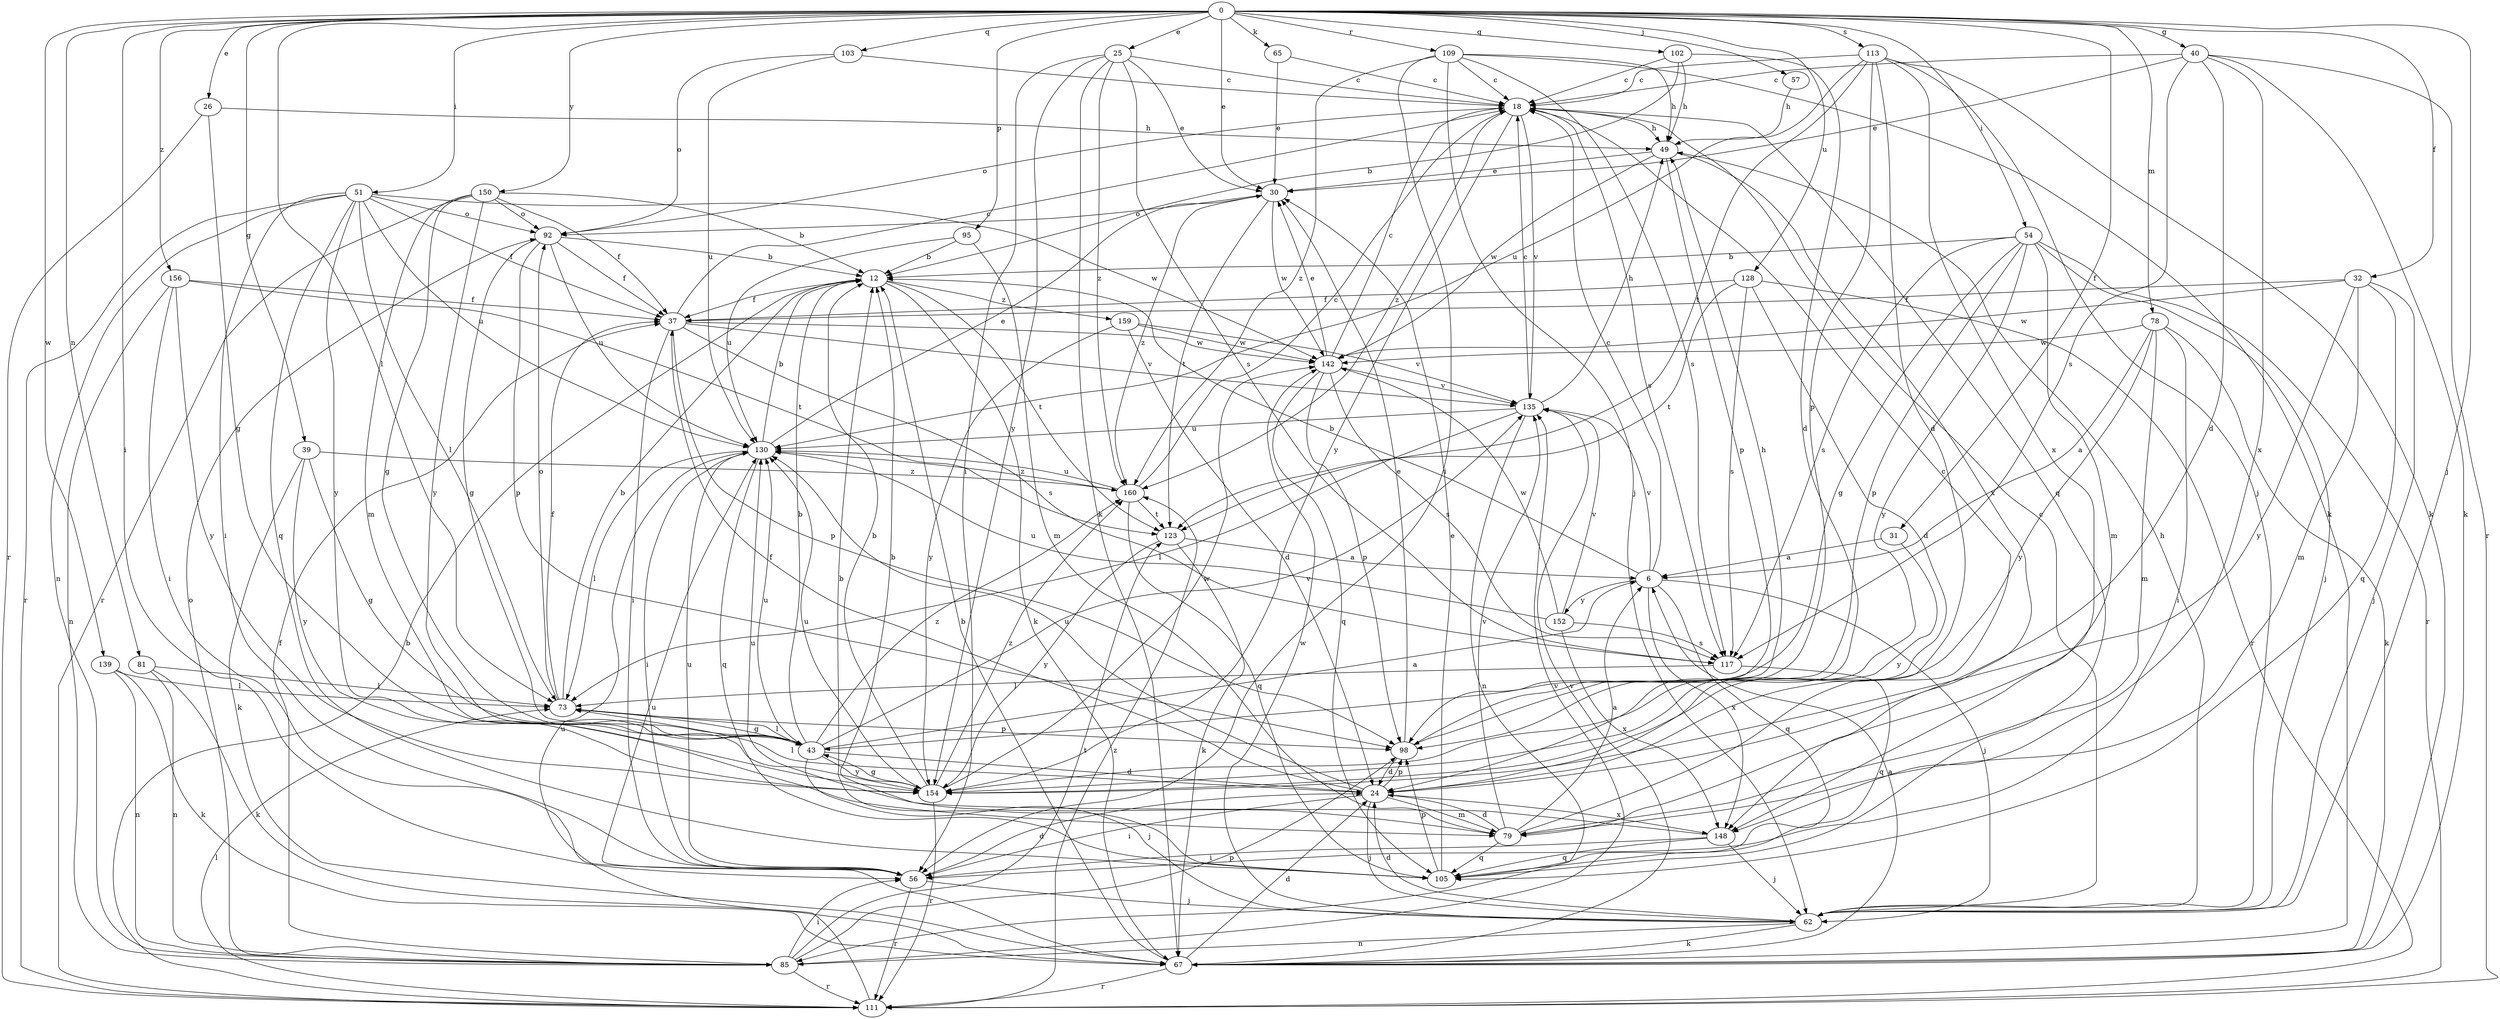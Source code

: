 strict digraph  {
0;
6;
12;
18;
24;
25;
26;
30;
31;
32;
37;
39;
40;
43;
49;
51;
54;
56;
57;
62;
65;
67;
73;
78;
79;
81;
85;
92;
95;
98;
102;
103;
105;
109;
111;
113;
117;
123;
128;
130;
135;
139;
142;
148;
150;
152;
154;
156;
159;
160;
0 -> 25  [label=e];
0 -> 26  [label=e];
0 -> 30  [label=e];
0 -> 31  [label=f];
0 -> 32  [label=f];
0 -> 39  [label=g];
0 -> 40  [label=g];
0 -> 51  [label=i];
0 -> 54  [label=i];
0 -> 56  [label=i];
0 -> 57  [label=j];
0 -> 62  [label=j];
0 -> 65  [label=k];
0 -> 73  [label=l];
0 -> 78  [label=m];
0 -> 81  [label=n];
0 -> 95  [label=p];
0 -> 102  [label=q];
0 -> 103  [label=q];
0 -> 109  [label=r];
0 -> 113  [label=s];
0 -> 128  [label=u];
0 -> 139  [label=w];
0 -> 150  [label=y];
0 -> 156  [label=z];
6 -> 12  [label=b];
6 -> 18  [label=c];
6 -> 62  [label=j];
6 -> 105  [label=q];
6 -> 135  [label=v];
6 -> 148  [label=x];
6 -> 152  [label=y];
12 -> 37  [label=f];
12 -> 67  [label=k];
12 -> 123  [label=t];
12 -> 159  [label=z];
18 -> 49  [label=h];
18 -> 92  [label=o];
18 -> 105  [label=q];
18 -> 117  [label=s];
18 -> 135  [label=v];
18 -> 154  [label=y];
18 -> 160  [label=z];
24 -> 37  [label=f];
24 -> 56  [label=i];
24 -> 62  [label=j];
24 -> 73  [label=l];
24 -> 79  [label=m];
24 -> 98  [label=p];
24 -> 130  [label=u];
24 -> 148  [label=x];
25 -> 18  [label=c];
25 -> 30  [label=e];
25 -> 56  [label=i];
25 -> 67  [label=k];
25 -> 117  [label=s];
25 -> 154  [label=y];
25 -> 160  [label=z];
26 -> 43  [label=g];
26 -> 49  [label=h];
26 -> 111  [label=r];
30 -> 92  [label=o];
30 -> 123  [label=t];
30 -> 142  [label=w];
30 -> 160  [label=z];
31 -> 6  [label=a];
31 -> 154  [label=y];
32 -> 37  [label=f];
32 -> 62  [label=j];
32 -> 79  [label=m];
32 -> 105  [label=q];
32 -> 142  [label=w];
32 -> 154  [label=y];
37 -> 18  [label=c];
37 -> 56  [label=i];
37 -> 98  [label=p];
37 -> 117  [label=s];
37 -> 135  [label=v];
37 -> 142  [label=w];
39 -> 43  [label=g];
39 -> 67  [label=k];
39 -> 154  [label=y];
39 -> 160  [label=z];
40 -> 18  [label=c];
40 -> 24  [label=d];
40 -> 30  [label=e];
40 -> 67  [label=k];
40 -> 111  [label=r];
40 -> 117  [label=s];
40 -> 148  [label=x];
43 -> 6  [label=a];
43 -> 12  [label=b];
43 -> 24  [label=d];
43 -> 62  [label=j];
43 -> 73  [label=l];
43 -> 130  [label=u];
43 -> 135  [label=v];
43 -> 154  [label=y];
43 -> 160  [label=z];
49 -> 30  [label=e];
49 -> 98  [label=p];
49 -> 142  [label=w];
49 -> 148  [label=x];
51 -> 37  [label=f];
51 -> 56  [label=i];
51 -> 73  [label=l];
51 -> 85  [label=n];
51 -> 92  [label=o];
51 -> 105  [label=q];
51 -> 111  [label=r];
51 -> 130  [label=u];
51 -> 142  [label=w];
51 -> 154  [label=y];
54 -> 12  [label=b];
54 -> 43  [label=g];
54 -> 62  [label=j];
54 -> 79  [label=m];
54 -> 98  [label=p];
54 -> 111  [label=r];
54 -> 117  [label=s];
54 -> 154  [label=y];
56 -> 24  [label=d];
56 -> 62  [label=j];
56 -> 111  [label=r];
56 -> 130  [label=u];
57 -> 49  [label=h];
62 -> 18  [label=c];
62 -> 24  [label=d];
62 -> 49  [label=h];
62 -> 67  [label=k];
62 -> 85  [label=n];
62 -> 142  [label=w];
65 -> 18  [label=c];
65 -> 30  [label=e];
67 -> 6  [label=a];
67 -> 12  [label=b];
67 -> 24  [label=d];
67 -> 111  [label=r];
67 -> 130  [label=u];
67 -> 135  [label=v];
73 -> 12  [label=b];
73 -> 37  [label=f];
73 -> 43  [label=g];
73 -> 92  [label=o];
73 -> 98  [label=p];
78 -> 6  [label=a];
78 -> 56  [label=i];
78 -> 67  [label=k];
78 -> 79  [label=m];
78 -> 142  [label=w];
78 -> 154  [label=y];
79 -> 6  [label=a];
79 -> 12  [label=b];
79 -> 18  [label=c];
79 -> 24  [label=d];
79 -> 105  [label=q];
79 -> 135  [label=v];
81 -> 67  [label=k];
81 -> 73  [label=l];
81 -> 85  [label=n];
85 -> 37  [label=f];
85 -> 56  [label=i];
85 -> 92  [label=o];
85 -> 98  [label=p];
85 -> 111  [label=r];
85 -> 123  [label=t];
85 -> 135  [label=v];
92 -> 12  [label=b];
92 -> 37  [label=f];
92 -> 43  [label=g];
92 -> 98  [label=p];
92 -> 130  [label=u];
95 -> 12  [label=b];
95 -> 79  [label=m];
95 -> 130  [label=u];
98 -> 24  [label=d];
98 -> 30  [label=e];
98 -> 49  [label=h];
102 -> 12  [label=b];
102 -> 18  [label=c];
102 -> 24  [label=d];
102 -> 49  [label=h];
103 -> 18  [label=c];
103 -> 92  [label=o];
103 -> 130  [label=u];
105 -> 12  [label=b];
105 -> 30  [label=e];
105 -> 98  [label=p];
109 -> 18  [label=c];
109 -> 49  [label=h];
109 -> 56  [label=i];
109 -> 62  [label=j];
109 -> 67  [label=k];
109 -> 117  [label=s];
109 -> 160  [label=z];
111 -> 12  [label=b];
111 -> 73  [label=l];
111 -> 130  [label=u];
111 -> 160  [label=z];
113 -> 18  [label=c];
113 -> 24  [label=d];
113 -> 62  [label=j];
113 -> 67  [label=k];
113 -> 98  [label=p];
113 -> 123  [label=t];
113 -> 130  [label=u];
113 -> 148  [label=x];
117 -> 73  [label=l];
117 -> 105  [label=q];
123 -> 6  [label=a];
123 -> 67  [label=k];
123 -> 154  [label=y];
128 -> 24  [label=d];
128 -> 37  [label=f];
128 -> 111  [label=r];
128 -> 117  [label=s];
128 -> 123  [label=t];
130 -> 12  [label=b];
130 -> 30  [label=e];
130 -> 56  [label=i];
130 -> 73  [label=l];
130 -> 105  [label=q];
130 -> 160  [label=z];
135 -> 18  [label=c];
135 -> 49  [label=h];
135 -> 73  [label=l];
135 -> 85  [label=n];
135 -> 130  [label=u];
139 -> 67  [label=k];
139 -> 73  [label=l];
139 -> 85  [label=n];
142 -> 18  [label=c];
142 -> 30  [label=e];
142 -> 98  [label=p];
142 -> 105  [label=q];
142 -> 117  [label=s];
142 -> 135  [label=v];
148 -> 56  [label=i];
148 -> 62  [label=j];
148 -> 105  [label=q];
148 -> 130  [label=u];
150 -> 12  [label=b];
150 -> 37  [label=f];
150 -> 43  [label=g];
150 -> 79  [label=m];
150 -> 92  [label=o];
150 -> 111  [label=r];
150 -> 154  [label=y];
152 -> 117  [label=s];
152 -> 130  [label=u];
152 -> 135  [label=v];
152 -> 142  [label=w];
152 -> 148  [label=x];
154 -> 12  [label=b];
154 -> 43  [label=g];
154 -> 111  [label=r];
154 -> 130  [label=u];
154 -> 142  [label=w];
154 -> 160  [label=z];
156 -> 37  [label=f];
156 -> 56  [label=i];
156 -> 85  [label=n];
156 -> 123  [label=t];
156 -> 154  [label=y];
159 -> 24  [label=d];
159 -> 135  [label=v];
159 -> 142  [label=w];
159 -> 154  [label=y];
160 -> 18  [label=c];
160 -> 105  [label=q];
160 -> 123  [label=t];
160 -> 130  [label=u];
}
